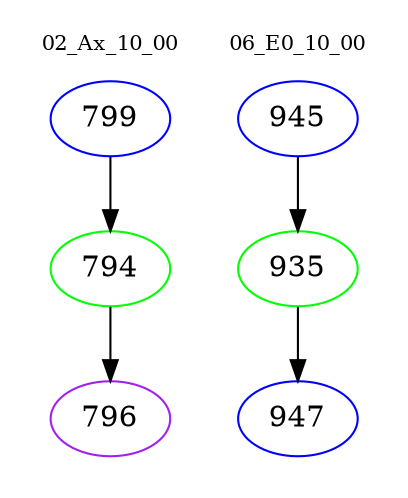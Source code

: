 digraph{
subgraph cluster_0 {
color = white
label = "02_Ax_10_00";
fontsize=10;
T0_799 [label="799", color="blue"]
T0_799 -> T0_794 [color="black"]
T0_794 [label="794", color="green"]
T0_794 -> T0_796 [color="black"]
T0_796 [label="796", color="purple"]
}
subgraph cluster_1 {
color = white
label = "06_E0_10_00";
fontsize=10;
T1_945 [label="945", color="blue"]
T1_945 -> T1_935 [color="black"]
T1_935 [label="935", color="green"]
T1_935 -> T1_947 [color="black"]
T1_947 [label="947", color="blue"]
}
}
